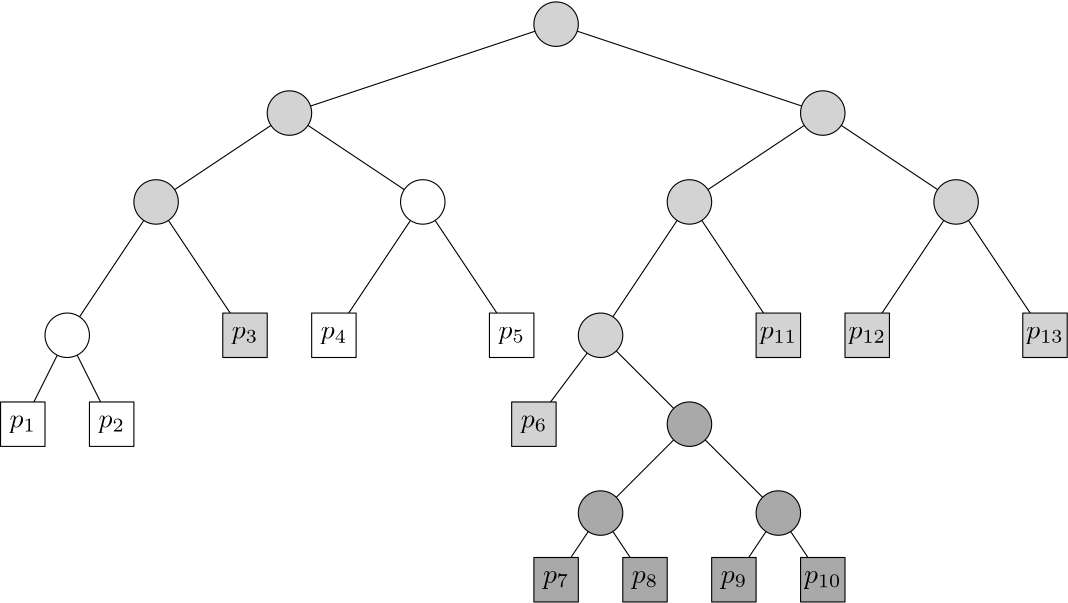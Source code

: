 <?xml version="1.0"?>
<!DOCTYPE ipe SYSTEM "ipe.dtd">
<ipe version="70107" creator="Ipe 7.2.2">
<info created="D:20160621180400" modified="D:20160621180400"/>
<ipestyle name="basic">
<symbol name="arrow/arc(spx)">
<path stroke="sym-stroke" fill="sym-stroke" pen="sym-pen">
0 0 m
-1 0.333 l
-1 -0.333 l
h
</path>
</symbol>
<symbol name="arrow/farc(spx)">
<path stroke="sym-stroke" fill="white" pen="sym-pen">
0 0 m
-1 0.333 l
-1 -0.333 l
h
</path>
</symbol>
<symbol name="arrow/ptarc(spx)">
<path stroke="sym-stroke" fill="sym-stroke" pen="sym-pen">
0 0 m
-1 0.333 l
-0.8 0 l
-1 -0.333 l
h
</path>
</symbol>
<symbol name="arrow/fptarc(spx)">
<path stroke="sym-stroke" fill="white" pen="sym-pen">
0 0 m
-1 0.333 l
-0.8 0 l
-1 -0.333 l
h
</path>
</symbol>
<symbol name="mark/circle(sx)" transformations="translations">
<path fill="sym-stroke">
0.6 0 0 0.6 0 0 e
0.4 0 0 0.4 0 0 e
</path>
</symbol>
<symbol name="mark/disk(sx)" transformations="translations">
<path fill="sym-stroke">
0.6 0 0 0.6 0 0 e
</path>
</symbol>
<symbol name="mark/fdisk(sfx)" transformations="translations">
<group>
<path fill="sym-fill">
0.5 0 0 0.5 0 0 e
</path>
<path fill="sym-stroke" fillrule="eofill">
0.6 0 0 0.6 0 0 e
0.4 0 0 0.4 0 0 e
</path>
</group>
</symbol>
<symbol name="mark/box(sx)" transformations="translations">
<path fill="sym-stroke" fillrule="eofill">
-0.6 -0.6 m
0.6 -0.6 l
0.6 0.6 l
-0.6 0.6 l
h
-0.4 -0.4 m
0.4 -0.4 l
0.4 0.4 l
-0.4 0.4 l
h
</path>
</symbol>
<symbol name="mark/square(sx)" transformations="translations">
<path fill="sym-stroke">
-0.6 -0.6 m
0.6 -0.6 l
0.6 0.6 l
-0.6 0.6 l
h
</path>
</symbol>
<symbol name="mark/fsquare(sfx)" transformations="translations">
<group>
<path fill="sym-fill">
-0.5 -0.5 m
0.5 -0.5 l
0.5 0.5 l
-0.5 0.5 l
h
</path>
<path fill="sym-stroke" fillrule="eofill">
-0.6 -0.6 m
0.6 -0.6 l
0.6 0.6 l
-0.6 0.6 l
h
-0.4 -0.4 m
0.4 -0.4 l
0.4 0.4 l
-0.4 0.4 l
h
</path>
</group>
</symbol>
<symbol name="mark/cross(sx)" transformations="translations">
<group>
<path fill="sym-stroke">
-0.43 -0.57 m
0.57 0.43 l
0.43 0.57 l
-0.57 -0.43 l
h
</path>
<path fill="sym-stroke">
-0.43 0.57 m
0.57 -0.43 l
0.43 -0.57 l
-0.57 0.43 l
h
</path>
</group>
</symbol>
<symbol name="arrow/fnormal(spx)">
<path stroke="sym-stroke" fill="white" pen="sym-pen">
0 0 m
-1 0.333 l
-1 -0.333 l
h
</path>
</symbol>
<symbol name="arrow/pointed(spx)">
<path stroke="sym-stroke" fill="sym-stroke" pen="sym-pen">
0 0 m
-1 0.333 l
-0.8 0 l
-1 -0.333 l
h
</path>
</symbol>
<symbol name="arrow/fpointed(spx)">
<path stroke="sym-stroke" fill="white" pen="sym-pen">
0 0 m
-1 0.333 l
-0.8 0 l
-1 -0.333 l
h
</path>
</symbol>
<symbol name="arrow/linear(spx)">
<path stroke="sym-stroke" pen="sym-pen">
-1 0.333 m
0 0 l
-1 -0.333 l
</path>
</symbol>
<symbol name="arrow/fdouble(spx)">
<path stroke="sym-stroke" fill="white" pen="sym-pen">
0 0 m
-1 0.333 l
-1 -0.333 l
h
-1 0 m
-2 0.333 l
-2 -0.333 l
h
</path>
</symbol>
<symbol name="arrow/double(spx)">
<path stroke="sym-stroke" fill="sym-stroke" pen="sym-pen">
0 0 m
-1 0.333 l
-1 -0.333 l
h
-1 0 m
-2 0.333 l
-2 -0.333 l
h
</path>
</symbol>
<pen name="heavier" value="0.8"/>
<pen name="fat" value="1.2"/>
<pen name="ultrafat" value="2"/>
<symbolsize name="large" value="5"/>
<symbolsize name="small" value="2"/>
<symbolsize name="tiny" value="1.1"/>
<arrowsize name="large" value="10"/>
<arrowsize name="small" value="5"/>
<arrowsize name="tiny" value="3"/>
<color name="red" value="1 0 0"/>
<color name="green" value="0 1 0"/>
<color name="blue" value="0 0 1"/>
<color name="yellow" value="1 1 0"/>
<color name="orange" value="1 0.647 0"/>
<color name="gold" value="1 0.843 0"/>
<color name="purple" value="0.627 0.125 0.941"/>
<color name="gray" value="0.745"/>
<color name="brown" value="0.647 0.165 0.165"/>
<color name="navy" value="0 0 0.502"/>
<color name="pink" value="1 0.753 0.796"/>
<color name="seagreen" value="0.18 0.545 0.341"/>
<color name="turquoise" value="0.251 0.878 0.816"/>
<color name="violet" value="0.933 0.51 0.933"/>
<color name="darkblue" value="0 0 0.545"/>
<color name="darkcyan" value="0 0.545 0.545"/>
<color name="darkgray" value="0.663"/>
<color name="darkgreen" value="0 0.392 0"/>
<color name="darkmagenta" value="0.545 0 0.545"/>
<color name="darkorange" value="1 0.549 0"/>
<color name="darkred" value="0.545 0 0"/>
<color name="lightblue" value="0.678 0.847 0.902"/>
<color name="lightcyan" value="0.878 1 1"/>
<color name="lightgray" value="0.827"/>
<color name="lightgreen" value="0.565 0.933 0.565"/>
<color name="lightyellow" value="1 1 0.878"/>
<dashstyle name="dashed" value="[4] 0"/>
<dashstyle name="dotted" value="[1 3] 0"/>
<dashstyle name="dash dotted" value="[4 2 1 2] 0"/>
<dashstyle name="dash dot dotted" value="[4 2 1 2 1 2] 0"/>
<textsize name="large" value="\large"/>
<textsize name="Large" value="\Large"/>
<textsize name="LARGE" value="\LARGE"/>
<textsize name="huge" value="\huge"/>
<textsize name="Huge" value="\Huge"/>
<textsize name="small" value="\small"/>
<textsize name="footnote" value="\footnotesize"/>
<textsize name="tiny" value="\tiny"/>
<textstyle name="center" begin="\begin{center}" end="\end{center}"/>
<textstyle name="itemize" begin="\begin{itemize}" end="\end{itemize}"/>
<textstyle name="item" begin="\begin{itemize}\item{}" end="\end{itemize}"/>
<gridsize name="4 pts" value="4"/>
<gridsize name="8 pts (~3 mm)" value="8"/>
<gridsize name="16 pts (~6 mm)" value="16"/>
<gridsize name="32 pts (~12 mm)" value="32"/>
<gridsize name="10 pts (~3.5 mm)" value="10"/>
<gridsize name="20 pts (~7 mm)" value="20"/>
<gridsize name="14 pts (~5 mm)" value="14"/>
<gridsize name="28 pts (~10 mm)" value="28"/>
<gridsize name="56 pts (~20 mm)" value="56"/>
<anglesize name="90 deg" value="90"/>
<anglesize name="60 deg" value="60"/>
<anglesize name="45 deg" value="45"/>
<anglesize name="30 deg" value="30"/>
<anglesize name="22.5 deg" value="22.5"/>
<opacity name="10%" value="0.1"/>
<opacity name="30%" value="0.3"/>
<opacity name="50%" value="0.5"/>
<opacity name="75%" value="0.75"/>
<tiling name="falling" angle="-60" step="4" width="1"/>
<tiling name="rising" angle="30" step="4" width="1"/>
</ipestyle>
<page>
<layer name="alpha"/>
<view layers="alpha" active="alpha"/>
<path layer="alpha" matrix="1 0 0 1 0 224" stroke="black">
288 576 m
192 544 l
192 544 l
</path>
<path matrix="1 0 0 1 0 224" stroke="black">
288 576 m
384 544 l
</path>
<path matrix="1 0 0 1 0 224" stroke="black">
192 544 m
144 512 l
</path>
<path matrix="1 0 0 1 0 224" stroke="black">
192 544 m
240 512 l
</path>
<path matrix="1 0 0 1 0 224" stroke="black">
384 544 m
336 512 l
</path>
<path matrix="1 0 0 1 0 224" stroke="black">
384 544 m
432 512 l
</path>
<path matrix="1 0 0 1 0 224" stroke="black">
144 512 m
112 464 l
</path>
<path matrix="1 0 0 1 0 224" stroke="black">
144 512 m
176 464 l
</path>
<path matrix="1 0 0 1 0 224" stroke="black">
240 512 m
208 464 l
</path>
<path matrix="1 0 0 1 0 224" stroke="black">
240 512 m
272 464 l
</path>
<path matrix="1 0 0 1 0 224" stroke="black">
336 512 m
304 464 l
</path>
<path matrix="1 0 0 1 0 224" stroke="black">
336 512 m
368 464 l
</path>
<path matrix="1 0 0 1 0 224" stroke="black">
432 512 m
400 464 l
</path>
<path matrix="1 0 0 1 0 224" stroke="black">
432 512 m
464 464 l
</path>
<path matrix="1 0 0 1 0 224" stroke="black">
112 464 m
96 432 l
96 432 l
</path>
<path matrix="1 0 0 1 0 224" stroke="black">
112 464 m
128 432 l
</path>
<path matrix="1 0 0 1 0 224" stroke="black">
304 464 m
280 432 l
</path>
<path matrix="1 0 0 1 0 224" stroke="black">
304 464 m
336 432 l
</path>
<path matrix="1 0 0 1 8 224" stroke="black">
328 432 m
296 400 l
</path>
<path matrix="1 0 0 1 8 224" stroke="black">
328 432 m
360 400 l
</path>
<path matrix="1 0 0 1 8 224" stroke="black">
296 400 m
280 376 l
</path>
<path matrix="1 0 0 1 8 224" stroke="black">
296 400 m
312 376 l
</path>
<path matrix="1 0 0 1 8 224" stroke="black">
360 400 m
344 376 l
</path>
<path matrix="1 0 0 1 8 224" stroke="black">
360 400 m
376 376 l
</path>
<path matrix="1 0 0 1 0 224" stroke="black" fill="lightgray">
168 472 m
168 456 l
184 456 l
184 472 l
h
</path>
<path matrix="1 0 0 1 32 224" stroke="black" fill="white">
168 472 m
168 456 l
184 456 l
184 472 l
h
</path>
<path matrix="1 0 0 1 96 224" stroke="black" fill="white">
168 472 m
168 456 l
184 456 l
184 472 l
h
</path>
<path matrix="1 0 0 1 192 224" stroke="black" fill="lightgray">
168 472 m
168 456 l
184 456 l
184 472 l
h
</path>
<path matrix="1 0 0 1 224 224" stroke="black" fill="lightgray">
168 472 m
168 456 l
184 456 l
184 472 l
h
</path>
<path matrix="1 0 0 1 288 224" stroke="black" fill="lightgray">
168 472 m
168 456 l
184 456 l
184 472 l
h
</path>
<path matrix="1 0 0 1 -80 192" stroke="black" fill="white">
168 472 m
168 456 l
184 456 l
184 472 l
h
</path>
<path matrix="1 0 0 1 -48 192" stroke="black" fill="white">
168 472 m
168 456 l
184 456 l
184 472 l
h
</path>
<path matrix="1 0 0 1 104 192" stroke="black" fill="lightgray">
168 472 m
168 456 l
184 456 l
184 472 l
h
</path>
<path matrix="1 0 0 1 112 136" stroke="black" fill="darkgray">
168 472 m
168 456 l
184 456 l
184 472 l
h
</path>
<path matrix="1 0 0 1 144 136" stroke="black" fill="darkgray">
168 472 m
168 456 l
184 456 l
184 472 l
h
</path>
<path matrix="1 0 0 1 176 136" stroke="black" fill="darkgray">
168 472 m
168 456 l
184 456 l
184 472 l
h
</path>
<path matrix="1 0 0 1 208 136" stroke="black" fill="darkgray">
168 472 m
168 456 l
184 456 l
184 472 l
h
</path>
<path matrix="1 0 0 1 -192 40" stroke="black" fill="lightgray">
8 0 0 8 480 760 e
</path>
<path matrix="1 0 0 1 -288 8" stroke="black" fill="lightgray">
8 0 0 8 480 760 e
</path>
<path matrix="1 0 0 1 -96 8" stroke="black" fill="lightgray">
8 0 0 8 480 760 e
</path>
<path matrix="1 0 0 1 -336 -24" stroke="black" fill="lightgray">
8 0 0 8 480 760 e
</path>
<path matrix="1 0 0 1 -240 -24" stroke="black" fill="1">
8 0 0 8 480 760 e
</path>
<path matrix="1 0 0 1 -144 -24" stroke="black" fill="lightgray">
8 0 0 8 480 760 e
</path>
<path matrix="1 0 0 1 -48 -24" stroke="black" fill="lightgray">
8 0 0 8 480 760 e
</path>
<path matrix="1 0 0 1 -176 -72" stroke="black" fill="lightgray">
8 0 0 8 480 760 e
</path>
<path matrix="1 0 0 1 -144 -104" stroke="black" fill="darkgray">
8 0 0 8 480 760 e
</path>
<path matrix="1 0 0 1 -368 -72" stroke="black" fill="1">
8 0 0 8 480 760 e
</path>
<path matrix="1 0 0 1 -176 -136" stroke="black" fill="darkgray">
8 0 0 8 480 760 e
</path>
<path matrix="1 0 0 1 -112 -136" stroke="black" fill="darkgray">
8 0 0 8 480 760 e
</path>
<text matrix="1 0 0 1 0 224" transformations="translations" pos="96 432" stroke="black" type="label" width="9.482" height="4.297" depth="1.93" halign="center" valign="center">$p_1$</text>
<text matrix="1 0 0 1 32 224" transformations="translations" pos="96 432" stroke="black" type="label" width="9.482" height="4.297" depth="1.93" halign="center" valign="center">$p_2$</text>
<text matrix="1 0 0 1 80 256" transformations="translations" pos="96 432" stroke="black" type="label" width="9.482" height="4.297" depth="1.93" halign="center" valign="center">$p_3$</text>
<text matrix="1 0 0 1 112 256" transformations="translations" pos="96 432" stroke="black" type="label" width="9.482" height="4.297" depth="1.93" halign="center" valign="center">$p_4$</text>
<text matrix="1 0 0 1 176 256" transformations="translations" pos="96 432" stroke="black" type="label" width="9.482" height="4.297" depth="1.93" halign="center" valign="center">$p_5$</text>
<text matrix="1 0 0 1 184 224" transformations="translations" pos="96 432" stroke="black" type="label" width="9.482" height="4.297" depth="1.93" halign="center" valign="center">$p_6$</text>
<text matrix="1 0 0 1 192 168" transformations="translations" pos="96 432" stroke="black" type="label" width="9.482" height="4.297" depth="1.93" halign="center" valign="center">$p_7$</text>
<text matrix="1 0 0 1 224 168" transformations="translations" pos="96 432" stroke="black" type="label" width="9.482" height="4.297" depth="1.93" halign="center" valign="center">$p_8$</text>
<text matrix="1 0 0 1 256 168" transformations="translations" pos="96 432" stroke="black" type="label" width="9.482" height="4.297" depth="1.93" halign="center" valign="center">$p_9$</text>
<text matrix="1 0 0 1 288 168" transformations="translations" pos="96 432" stroke="black" type="label" width="13.453" height="4.297" depth="1.93" halign="center" valign="center">$p_{10}$</text>
<text matrix="1 0 0 1 272 256" transformations="translations" pos="96 432" stroke="black" type="label" width="13.453" height="4.297" depth="1.93" halign="center" valign="center">$p_{11}$</text>
<text matrix="1 0 0 1 304 256" transformations="translations" pos="96 432" stroke="black" type="label" width="13.453" height="4.297" depth="1.93" halign="center" valign="center">$p_{12}$</text>
<text matrix="1 0 0 1 368 256" transformations="translations" pos="96 432" stroke="black" type="label" width="13.453" height="4.297" depth="1.93" halign="center" valign="center">$p_{13}$</text>
</page>
</ipe>
